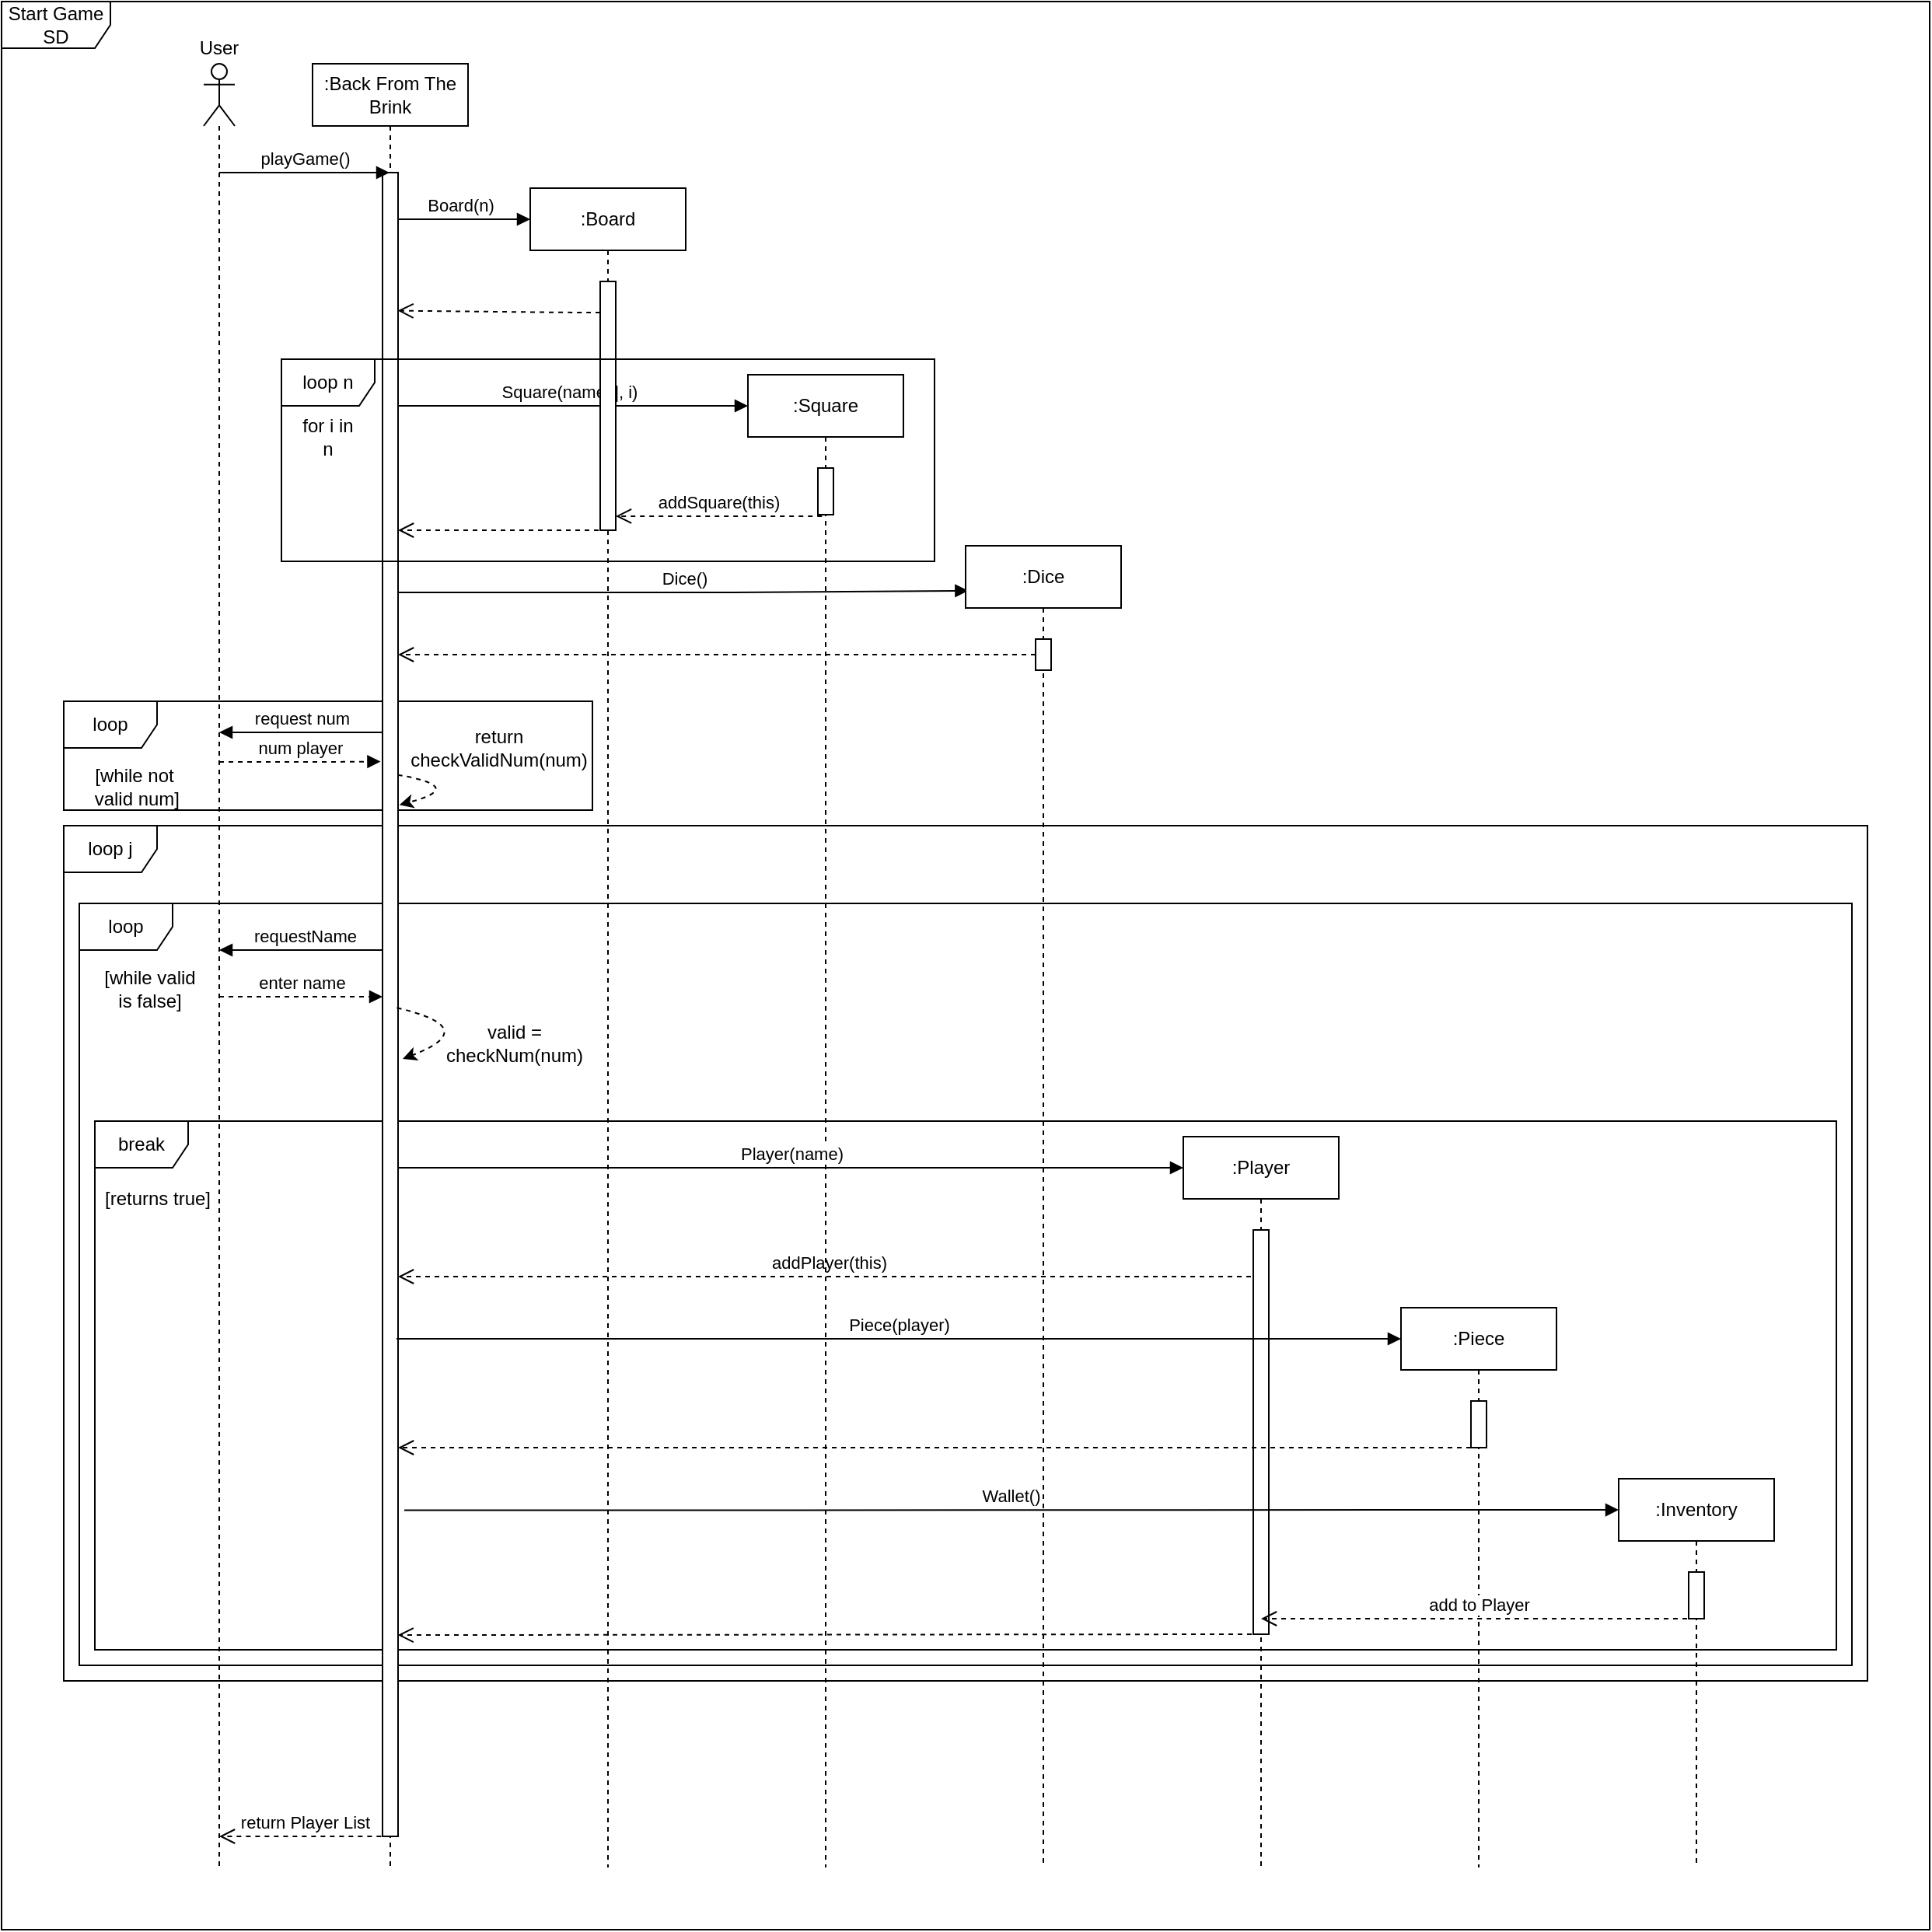 <mxfile version="13.9.9" type="device"><diagram id="G4HmESQTzpHWLFLgAaE-" name="Page-1"><mxGraphModel dx="1221" dy="645" grid="1" gridSize="10" guides="1" tooltips="1" connect="1" arrows="1" fold="1" page="1" pageScale="1" pageWidth="827" pageHeight="1169" math="0" shadow="0"><root><mxCell id="0"/><mxCell id="1" parent="0"/><mxCell id="XjFpFOUz0O3G0IJD6dk8-41" value="addPlayer(this)" style="html=1;verticalAlign=bottom;endArrow=open;endSize=8;dashed=1;" parent="1" source="XjFpFOUz0O3G0IJD6dk8-37" edge="1"><mxGeometry relative="1" as="geometry"><mxPoint x="705" y="820" as="sourcePoint"/><mxPoint x="295" y="820" as="targetPoint"/></mxGeometry></mxCell><mxCell id="j199UC3N-cG8pIH6lZQa-1" value="Start Game SD" style="shape=umlFrame;whiteSpace=wrap;html=1;width=70;height=30;" parent="1" vertex="1"><mxGeometry x="40" width="1240" height="1240" as="geometry"/></mxCell><mxCell id="XjFpFOUz0O3G0IJD6dk8-43" value="loop j" style="shape=umlFrame;whiteSpace=wrap;html=1;" parent="1" vertex="1"><mxGeometry x="80" y="530" width="1160" height="550" as="geometry"/></mxCell><mxCell id="XjFpFOUz0O3G0IJD6dk8-44" value="loop" style="shape=umlFrame;whiteSpace=wrap;html=1;" parent="1" vertex="1"><mxGeometry x="90" y="580" width="1140" height="490" as="geometry"/></mxCell><mxCell id="XjFpFOUz0O3G0IJD6dk8-22" value="Square(name[i], i)" style="html=1;verticalAlign=bottom;endArrow=block;" parent="1" source="XjFpFOUz0O3G0IJD6dk8-4" edge="1"><mxGeometry width="80" relative="1" as="geometry"><mxPoint x="370" y="270" as="sourcePoint"/><mxPoint x="520" y="260" as="targetPoint"/><Array as="points"><mxPoint x="370" y="260"/></Array></mxGeometry></mxCell><mxCell id="XjFpFOUz0O3G0IJD6dk8-47" value="break" style="shape=umlFrame;whiteSpace=wrap;html=1;" parent="1" vertex="1"><mxGeometry x="100" y="720" width="1120" height="340" as="geometry"/></mxCell><mxCell id="j199UC3N-cG8pIH6lZQa-17" value="loop" style="shape=umlFrame;whiteSpace=wrap;html=1;" parent="1" vertex="1"><mxGeometry x="80" y="450" width="340" height="70" as="geometry"/></mxCell><mxCell id="XjFpFOUz0O3G0IJD6dk8-13" value="Board(n)" style="html=1;verticalAlign=bottom;endArrow=block;" parent="1" source="XjFpFOUz0O3G0IJD6dk8-4" edge="1"><mxGeometry width="80" relative="1" as="geometry"><mxPoint x="370" y="280" as="sourcePoint"/><mxPoint x="380" y="140" as="targetPoint"/><Array as="points"><mxPoint x="360" y="140"/></Array></mxGeometry></mxCell><mxCell id="XjFpFOUz0O3G0IJD6dk8-42" value="return Player List" style="html=1;verticalAlign=bottom;endArrow=open;dashed=1;endSize=8;" parent="1" edge="1"><mxGeometry relative="1" as="geometry"><mxPoint x="290.18" y="1180" as="sourcePoint"/><mxPoint x="180.004" y="1180" as="targetPoint"/><Array as="points"><mxPoint x="260.68" y="1180"/></Array></mxGeometry></mxCell><mxCell id="XjFpFOUz0O3G0IJD6dk8-32" value="requestName" style="html=1;verticalAlign=bottom;endArrow=block;exitX=0.5;exitY=0.63;exitDx=0;exitDy=0;exitPerimeter=0;" parent="1" edge="1"><mxGeometry width="80" relative="1" as="geometry"><mxPoint x="290.68" y="610.0" as="sourcePoint"/><mxPoint x="180.004" y="610.0" as="targetPoint"/></mxGeometry></mxCell><mxCell id="XjFpFOUz0O3G0IJD6dk8-14" value="" style="html=1;verticalAlign=bottom;endArrow=open;dashed=1;endSize=8;entryX=0.976;entryY=0.083;entryDx=0;entryDy=0;entryPerimeter=0;" parent="1" source="XjFpFOUz0O3G0IJD6dk8-15" target="XjFpFOUz0O3G0IJD6dk8-39" edge="1"><mxGeometry relative="1" as="geometry"><mxPoint x="440" y="200" as="sourcePoint"/><mxPoint x="296" y="200" as="targetPoint"/><Array as="points"><mxPoint x="410" y="200"/></Array></mxGeometry></mxCell><mxCell id="XjFpFOUz0O3G0IJD6dk8-3" value="" style="shape=umlLifeline;participant=umlActor;perimeter=lifelinePerimeter;whiteSpace=wrap;html=1;container=1;collapsible=0;recursiveResize=0;verticalAlign=top;spacingTop=36;outlineConnect=0;" parent="1" vertex="1"><mxGeometry x="170" y="40" width="20" height="1160" as="geometry"/></mxCell><mxCell id="XjFpFOUz0O3G0IJD6dk8-4" value=":Back From The Brink" style="shape=umlLifeline;perimeter=lifelinePerimeter;whiteSpace=wrap;html=1;container=1;collapsible=0;recursiveResize=0;outlineConnect=0;" parent="1" vertex="1"><mxGeometry x="240" y="40" width="100" height="1160" as="geometry"/></mxCell><mxCell id="XjFpFOUz0O3G0IJD6dk8-39" value="" style="html=1;points=[];perimeter=orthogonalPerimeter;" parent="XjFpFOUz0O3G0IJD6dk8-4" vertex="1"><mxGeometry x="45" y="70" width="10" height="1070" as="geometry"/></mxCell><mxCell id="j199UC3N-cG8pIH6lZQa-20" value="" style="curved=1;endArrow=classic;html=1;dashed=1;entryX=1.086;entryY=0.38;entryDx=0;entryDy=0;entryPerimeter=0;exitX=0.976;exitY=0.362;exitDx=0;exitDy=0;exitPerimeter=0;" parent="XjFpFOUz0O3G0IJD6dk8-4" source="XjFpFOUz0O3G0IJD6dk8-39" target="XjFpFOUz0O3G0IJD6dk8-39" edge="1"><mxGeometry width="50" height="50" relative="1" as="geometry"><mxPoint x="57" y="439" as="sourcePoint"/><mxPoint x="120" y="480" as="targetPoint"/><Array as="points"><mxPoint x="100" y="465"/></Array></mxGeometry></mxCell><mxCell id="j199UC3N-cG8pIH6lZQa-21" value="" style="curved=1;endArrow=classic;html=1;dashed=1;exitX=0.921;exitY=0.502;exitDx=0;exitDy=0;exitPerimeter=0;" parent="XjFpFOUz0O3G0IJD6dk8-4" source="XjFpFOUz0O3G0IJD6dk8-39" edge="1"><mxGeometry width="50" height="50" relative="1" as="geometry"><mxPoint x="64.8" y="468.55" as="sourcePoint"/><mxPoint x="58" y="640" as="targetPoint"/><Array as="points"><mxPoint x="110" y="620"/></Array></mxGeometry></mxCell><mxCell id="XjFpFOUz0O3G0IJD6dk8-5" value=":Board" style="shape=umlLifeline;perimeter=lifelinePerimeter;whiteSpace=wrap;html=1;container=1;collapsible=0;recursiveResize=0;outlineConnect=0;" parent="1" vertex="1"><mxGeometry x="380" y="120" width="100" height="1080" as="geometry"/></mxCell><mxCell id="XjFpFOUz0O3G0IJD6dk8-15" value="" style="html=1;points=[];perimeter=orthogonalPerimeter;" parent="XjFpFOUz0O3G0IJD6dk8-5" vertex="1"><mxGeometry x="45" y="60" width="10" height="160" as="geometry"/></mxCell><mxCell id="XjFpFOUz0O3G0IJD6dk8-7" value="playGame()" style="html=1;verticalAlign=bottom;endArrow=block;" parent="1" source="XjFpFOUz0O3G0IJD6dk8-3" target="XjFpFOUz0O3G0IJD6dk8-4" edge="1"><mxGeometry width="80" relative="1" as="geometry"><mxPoint x="370" y="280" as="sourcePoint"/><mxPoint x="450" y="280" as="targetPoint"/><Array as="points"><mxPoint x="210" y="110"/></Array></mxGeometry></mxCell><mxCell id="XjFpFOUz0O3G0IJD6dk8-11" value="User" style="text;html=1;strokeColor=none;fillColor=none;align=center;verticalAlign=middle;whiteSpace=wrap;rounded=0;" parent="1" vertex="1"><mxGeometry x="160" y="20" width="40" height="20" as="geometry"/></mxCell><mxCell id="XjFpFOUz0O3G0IJD6dk8-19" value="for i in n" style="text;html=1;strokeColor=none;fillColor=none;align=center;verticalAlign=middle;whiteSpace=wrap;rounded=0;" parent="1" vertex="1"><mxGeometry x="230" y="270" width="40" height="20" as="geometry"/></mxCell><mxCell id="XjFpFOUz0O3G0IJD6dk8-18" value="loop n" style="shape=umlFrame;whiteSpace=wrap;html=1;" parent="1" vertex="1"><mxGeometry x="220" y="230" width="420" height="130" as="geometry"/></mxCell><mxCell id="XjFpFOUz0O3G0IJD6dk8-20" value=":Square" style="shape=umlLifeline;perimeter=lifelinePerimeter;whiteSpace=wrap;html=1;container=1;collapsible=0;recursiveResize=0;outlineConnect=0;" parent="1" vertex="1"><mxGeometry x="520" y="240" width="100" height="960" as="geometry"/></mxCell><mxCell id="XjFpFOUz0O3G0IJD6dk8-23" value="" style="html=1;points=[];perimeter=orthogonalPerimeter;" parent="XjFpFOUz0O3G0IJD6dk8-20" vertex="1"><mxGeometry x="45" y="60" width="10" height="30" as="geometry"/></mxCell><mxCell id="XjFpFOUz0O3G0IJD6dk8-24" value="addSquare(this)" style="html=1;verticalAlign=bottom;endArrow=open;endSize=8;exitX=0.26;exitY=1.033;exitDx=0;exitDy=0;exitPerimeter=0;dashed=1;" parent="1" source="XjFpFOUz0O3G0IJD6dk8-23" target="XjFpFOUz0O3G0IJD6dk8-15" edge="1"><mxGeometry relative="1" as="geometry"><mxPoint x="559" y="330" as="sourcePoint"/><mxPoint x="430" y="333" as="targetPoint"/></mxGeometry></mxCell><mxCell id="XjFpFOUz0O3G0IJD6dk8-25" value="" style="html=1;verticalAlign=bottom;endArrow=open;dashed=1;endSize=8;" parent="1" edge="1"><mxGeometry relative="1" as="geometry"><mxPoint x="430" y="340" as="sourcePoint"/><mxPoint x="295" y="340" as="targetPoint"/><Array as="points"><mxPoint x="375" y="340"/></Array></mxGeometry></mxCell><mxCell id="XjFpFOUz0O3G0IJD6dk8-27" value="num player" style="html=1;verticalAlign=bottom;endArrow=block;dashed=1;entryX=-0.128;entryY=0.354;entryDx=0;entryDy=0;entryPerimeter=0;" parent="1" source="XjFpFOUz0O3G0IJD6dk8-3" target="XjFpFOUz0O3G0IJD6dk8-39" edge="1"><mxGeometry width="80" relative="1" as="geometry"><mxPoint x="180" y="490" as="sourcePoint"/><mxPoint x="286" y="489" as="targetPoint"/><Array as="points"><mxPoint x="250" y="489"/></Array></mxGeometry></mxCell><mxCell id="XjFpFOUz0O3G0IJD6dk8-33" value="enter name" style="html=1;verticalAlign=bottom;endArrow=block;dashed=1;" parent="1" target="XjFpFOUz0O3G0IJD6dk8-39" edge="1"><mxGeometry width="80" relative="1" as="geometry"><mxPoint x="180" y="640" as="sourcePoint"/><mxPoint x="280" y="640" as="targetPoint"/></mxGeometry></mxCell><mxCell id="XjFpFOUz0O3G0IJD6dk8-36" value="Player(name)" style="html=1;verticalAlign=bottom;endArrow=block;" parent="1" edge="1"><mxGeometry width="80" relative="1" as="geometry"><mxPoint x="295" y="750" as="sourcePoint"/><mxPoint x="800" y="750" as="targetPoint"/></mxGeometry></mxCell><mxCell id="XjFpFOUz0O3G0IJD6dk8-37" value=":Player" style="shape=umlLifeline;perimeter=lifelinePerimeter;whiteSpace=wrap;html=1;container=1;collapsible=0;recursiveResize=0;outlineConnect=0;" parent="1" vertex="1"><mxGeometry x="800" y="730" width="100" height="470" as="geometry"/></mxCell><mxCell id="XjFpFOUz0O3G0IJD6dk8-38" value="" style="html=1;points=[];perimeter=orthogonalPerimeter;" parent="XjFpFOUz0O3G0IJD6dk8-37" vertex="1"><mxGeometry x="45" y="60" width="10" height="260" as="geometry"/></mxCell><mxCell id="XjFpFOUz0O3G0IJD6dk8-45" value="[while valid &lt;br&gt;is false]" style="text;html=1;align=center;verticalAlign=middle;resizable=0;points=[];autosize=1;" parent="1" vertex="1"><mxGeometry x="90" y="610" width="90" height="50" as="geometry"/></mxCell><mxCell id="XjFpFOUz0O3G0IJD6dk8-48" value="[returns true]" style="text;html=1;align=center;verticalAlign=middle;resizable=0;points=[];autosize=1;" parent="1" vertex="1"><mxGeometry x="100" y="760" width="80" height="20" as="geometry"/></mxCell><mxCell id="j199UC3N-cG8pIH6lZQa-8" value="Dice()" style="html=1;verticalAlign=bottom;endArrow=block;entryX=0.017;entryY=0.034;entryDx=0;entryDy=0;entryPerimeter=0;" parent="1" source="XjFpFOUz0O3G0IJD6dk8-39" target="j199UC3N-cG8pIH6lZQa-2" edge="1"><mxGeometry width="80" relative="1" as="geometry"><mxPoint x="580" y="390" as="sourcePoint"/><mxPoint x="660" y="390" as="targetPoint"/><Array as="points"><mxPoint x="520" y="380"/></Array></mxGeometry></mxCell><mxCell id="j199UC3N-cG8pIH6lZQa-9" value="" style="html=1;verticalAlign=bottom;endArrow=open;dashed=1;endSize=8;" parent="1" source="j199UC3N-cG8pIH6lZQa-6" target="XjFpFOUz0O3G0IJD6dk8-39" edge="1"><mxGeometry relative="1" as="geometry"><mxPoint x="432.5" y="450" as="sourcePoint"/><mxPoint x="297.5" y="450" as="targetPoint"/><Array as="points"/></mxGeometry></mxCell><mxCell id="j199UC3N-cG8pIH6lZQa-10" value=":Piece" style="shape=umlLifeline;perimeter=lifelinePerimeter;whiteSpace=wrap;html=1;container=1;collapsible=0;recursiveResize=0;outlineConnect=0;" parent="1" vertex="1"><mxGeometry x="940" y="840" width="100" height="360" as="geometry"/></mxCell><mxCell id="j199UC3N-cG8pIH6lZQa-12" value="" style="html=1;points=[];perimeter=orthogonalPerimeter;" parent="j199UC3N-cG8pIH6lZQa-10" vertex="1"><mxGeometry x="45" y="60" width="10" height="30" as="geometry"/></mxCell><mxCell id="j199UC3N-cG8pIH6lZQa-11" value="Piece(player)" style="html=1;verticalAlign=bottom;endArrow=block;" parent="1" edge="1"><mxGeometry width="80" relative="1" as="geometry"><mxPoint x="294" y="860" as="sourcePoint"/><mxPoint x="940" y="860" as="targetPoint"/></mxGeometry></mxCell><mxCell id="j199UC3N-cG8pIH6lZQa-13" value="" style="html=1;verticalAlign=bottom;endArrow=open;endSize=8;dashed=1;" parent="1" source="j199UC3N-cG8pIH6lZQa-12" edge="1"><mxGeometry relative="1" as="geometry"><mxPoint x="849.5" y="930" as="sourcePoint"/><mxPoint x="295" y="930" as="targetPoint"/></mxGeometry></mxCell><mxCell id="j199UC3N-cG8pIH6lZQa-16" value="request num" style="html=1;verticalAlign=bottom;endArrow=block;" parent="1" target="XjFpFOUz0O3G0IJD6dk8-3" edge="1"><mxGeometry width="80" relative="1" as="geometry"><mxPoint x="285" y="470" as="sourcePoint"/><mxPoint x="299.5" y="490" as="targetPoint"/><Array as="points"><mxPoint x="270" y="470"/></Array></mxGeometry></mxCell><mxCell id="j199UC3N-cG8pIH6lZQa-18" value="[while not&lt;br&gt;&amp;nbsp;valid num]" style="text;html=1;align=center;verticalAlign=middle;resizable=0;points=[];autosize=1;" parent="1" vertex="1"><mxGeometry x="90" y="490" width="70" height="30" as="geometry"/></mxCell><mxCell id="j199UC3N-cG8pIH6lZQa-22" value="return checkValidNum(num)" style="text;html=1;strokeColor=none;fillColor=none;align=center;verticalAlign=middle;whiteSpace=wrap;rounded=0;" parent="1" vertex="1"><mxGeometry x="340" y="470" width="40" height="20" as="geometry"/></mxCell><mxCell id="j199UC3N-cG8pIH6lZQa-23" value="valid = checkNum(num)" style="text;html=1;strokeColor=none;fillColor=none;align=center;verticalAlign=middle;whiteSpace=wrap;rounded=0;" parent="1" vertex="1"><mxGeometry x="350" y="660" width="40" height="20" as="geometry"/></mxCell><mxCell id="j199UC3N-cG8pIH6lZQa-2" value=":Dice" style="shape=umlLifeline;perimeter=lifelinePerimeter;whiteSpace=wrap;html=1;container=1;collapsible=0;recursiveResize=0;outlineConnect=0;" parent="1" vertex="1"><mxGeometry x="660" y="350" width="100" height="850" as="geometry"/></mxCell><mxCell id="j199UC3N-cG8pIH6lZQa-6" value="" style="html=1;points=[];perimeter=orthogonalPerimeter;" parent="j199UC3N-cG8pIH6lZQa-2" vertex="1"><mxGeometry x="45" y="60" width="10" height="20" as="geometry"/></mxCell><mxCell id="TxVGsGsQsq2__FSiZ8od-1" value=":Inventory" style="shape=umlLifeline;perimeter=lifelinePerimeter;whiteSpace=wrap;html=1;container=1;collapsible=0;recursiveResize=0;outlineConnect=0;" vertex="1" parent="1"><mxGeometry x="1080" y="950" width="100" height="250" as="geometry"/></mxCell><mxCell id="TxVGsGsQsq2__FSiZ8od-2" value="" style="html=1;points=[];perimeter=orthogonalPerimeter;" vertex="1" parent="TxVGsGsQsq2__FSiZ8od-1"><mxGeometry x="45" y="60" width="10" height="30" as="geometry"/></mxCell><mxCell id="TxVGsGsQsq2__FSiZ8od-3" value="Wallet()" style="html=1;verticalAlign=bottom;endArrow=block;exitX=1.4;exitY=0.804;exitDx=0;exitDy=0;exitPerimeter=0;" edge="1" parent="1" source="XjFpFOUz0O3G0IJD6dk8-39"><mxGeometry width="80" relative="1" as="geometry"><mxPoint x="434" y="970" as="sourcePoint"/><mxPoint x="1080" y="970" as="targetPoint"/></mxGeometry></mxCell><mxCell id="TxVGsGsQsq2__FSiZ8od-4" value="add to Player" style="html=1;verticalAlign=bottom;endArrow=open;endSize=8;dashed=1;" edge="1" parent="1"><mxGeometry relative="1" as="geometry"><mxPoint x="1130" y="1040" as="sourcePoint"/><mxPoint x="850" y="1040" as="targetPoint"/></mxGeometry></mxCell><mxCell id="TxVGsGsQsq2__FSiZ8od-5" value="" style="html=1;verticalAlign=bottom;endArrow=open;endSize=8;dashed=1;entryX=0.98;entryY=0.879;entryDx=0;entryDy=0;entryPerimeter=0;" edge="1" parent="1" target="XjFpFOUz0O3G0IJD6dk8-39"><mxGeometry relative="1" as="geometry"><mxPoint x="850" y="1050" as="sourcePoint"/><mxPoint x="570" y="1050" as="targetPoint"/></mxGeometry></mxCell></root></mxGraphModel></diagram></mxfile>